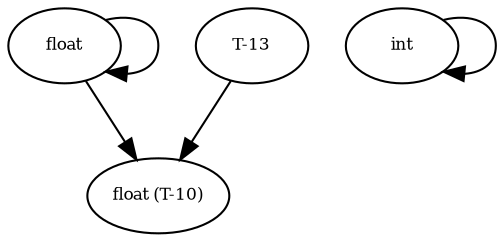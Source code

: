 digraph RGL__DirectedAdjacencyGraph {
    float [
        fontsize = 8,
        label = float
    ]

    "float (T-10)" [
        fontsize = 8,
        label = "float (T-10)"
    ]

    "T-13" [
        fontsize = 8,
        label = "T-13"
    ]

    int [
        fontsize = 8,
        label = int
    ]

    float -> float [
        fontsize = 8
    ]

    float -> "float (T-10)" [
        fontsize = 8
    ]

    "T-13" -> "float (T-10)" [
        fontsize = 8
    ]

    int -> int [
        fontsize = 8
    ]
}
